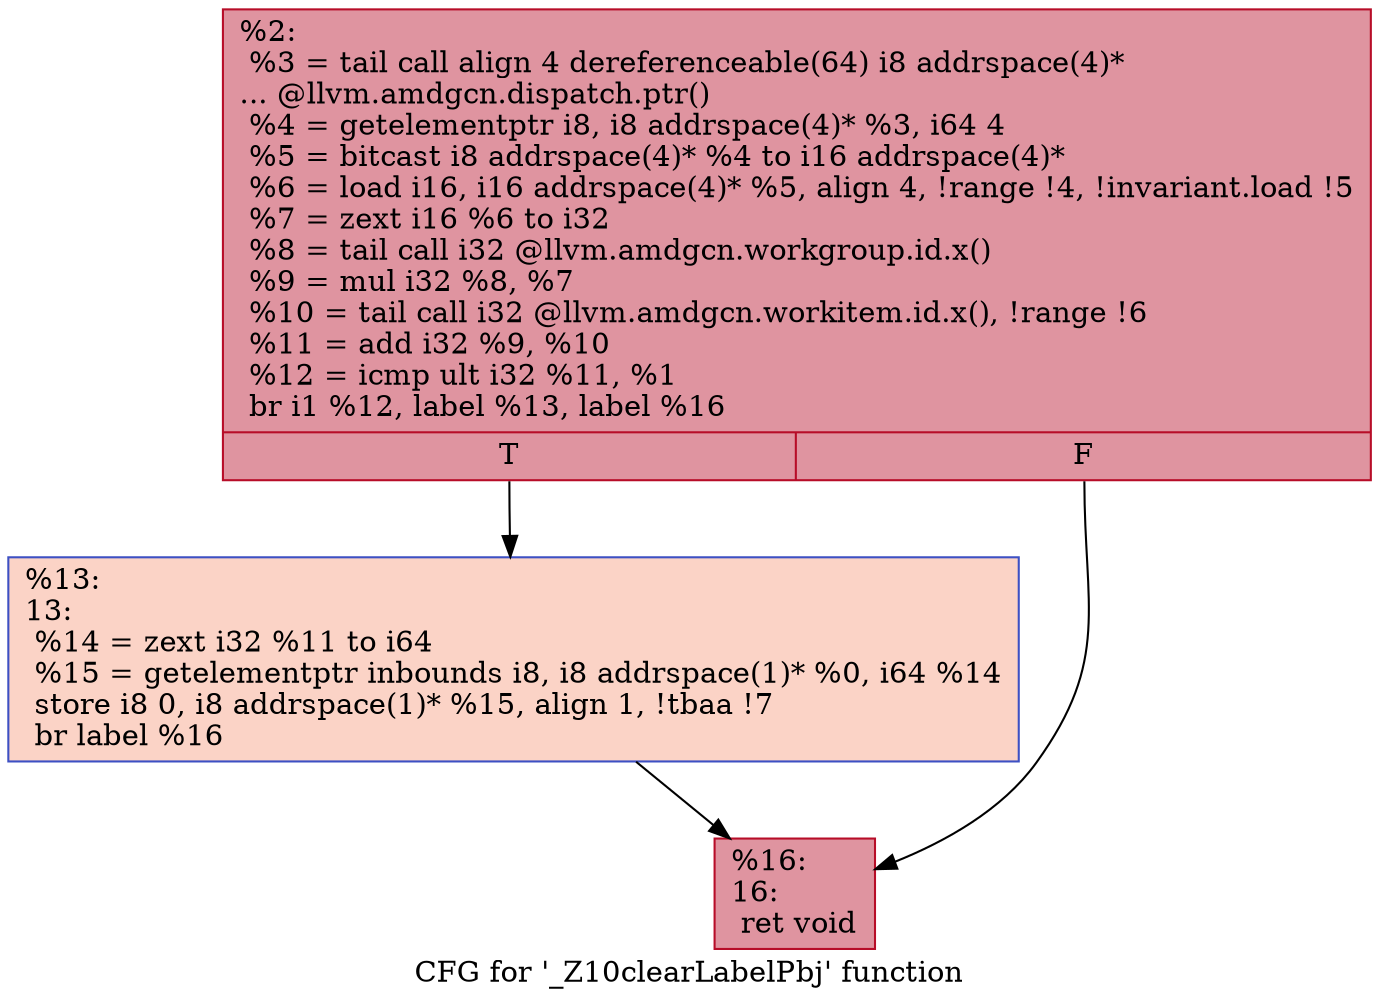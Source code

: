 digraph "CFG for '_Z10clearLabelPbj' function" {
	label="CFG for '_Z10clearLabelPbj' function";

	Node0x4caeeb0 [shape=record,color="#b70d28ff", style=filled, fillcolor="#b70d2870",label="{%2:\l  %3 = tail call align 4 dereferenceable(64) i8 addrspace(4)*\l... @llvm.amdgcn.dispatch.ptr()\l  %4 = getelementptr i8, i8 addrspace(4)* %3, i64 4\l  %5 = bitcast i8 addrspace(4)* %4 to i16 addrspace(4)*\l  %6 = load i16, i16 addrspace(4)* %5, align 4, !range !4, !invariant.load !5\l  %7 = zext i16 %6 to i32\l  %8 = tail call i32 @llvm.amdgcn.workgroup.id.x()\l  %9 = mul i32 %8, %7\l  %10 = tail call i32 @llvm.amdgcn.workitem.id.x(), !range !6\l  %11 = add i32 %9, %10\l  %12 = icmp ult i32 %11, %1\l  br i1 %12, label %13, label %16\l|{<s0>T|<s1>F}}"];
	Node0x4caeeb0:s0 -> Node0x4cb0db0;
	Node0x4caeeb0:s1 -> Node0x4cb0e40;
	Node0x4cb0db0 [shape=record,color="#3d50c3ff", style=filled, fillcolor="#f59c7d70",label="{%13:\l13:                                               \l  %14 = zext i32 %11 to i64\l  %15 = getelementptr inbounds i8, i8 addrspace(1)* %0, i64 %14\l  store i8 0, i8 addrspace(1)* %15, align 1, !tbaa !7\l  br label %16\l}"];
	Node0x4cb0db0 -> Node0x4cb0e40;
	Node0x4cb0e40 [shape=record,color="#b70d28ff", style=filled, fillcolor="#b70d2870",label="{%16:\l16:                                               \l  ret void\l}"];
}
